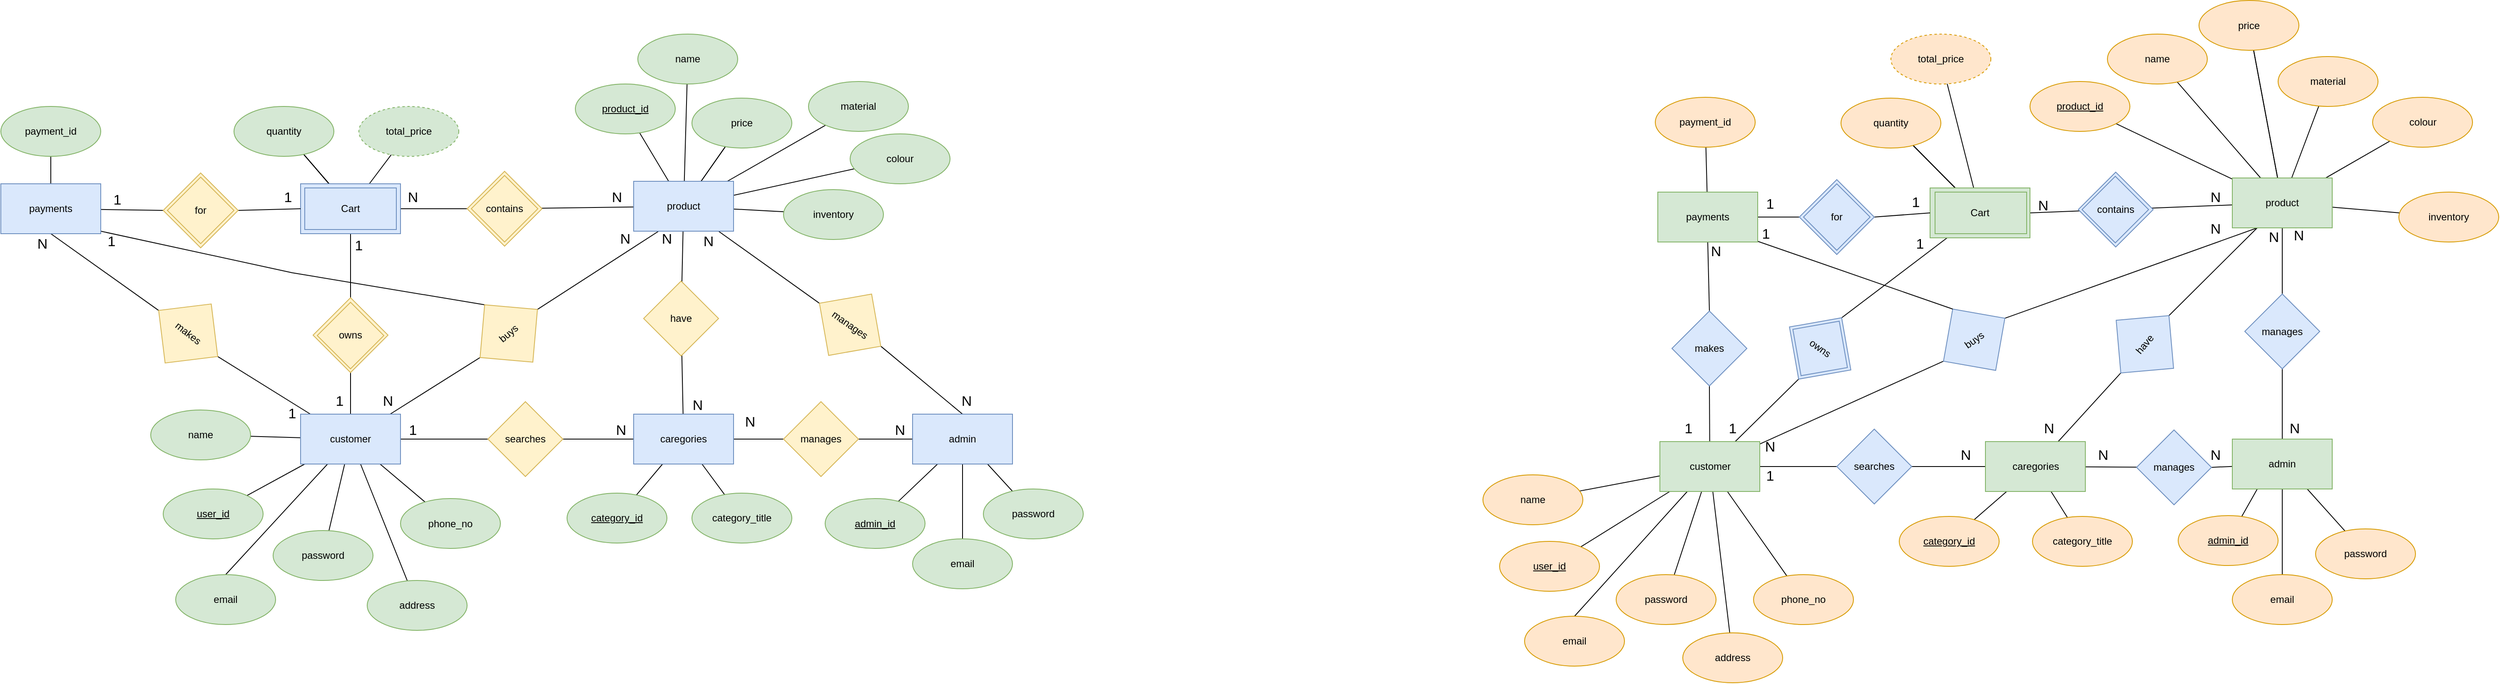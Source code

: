 <mxfile version="12.2.2" type="device" pages="1"><diagram id="SkSIA3Jad2eiDOknY4_T" name="Page-1"><mxGraphModel dx="2533" dy="2080" grid="1" gridSize="10" guides="1" tooltips="1" connect="1" arrows="1" fold="1" page="1" pageScale="1" pageWidth="850" pageHeight="1100" math="0" shadow="0"><root><mxCell id="0"/><mxCell id="1" parent="0"/><mxCell id="WPujVV-7rI7eU8NZrwp7-7" value="" style="rounded=0;orthogonalLoop=1;jettySize=auto;html=1;endArrow=none;endFill=0;" parent="1" source="WPujVV-7rI7eU8NZrwp7-1" target="WPujVV-7rI7eU8NZrwp7-6" edge="1"><mxGeometry relative="1" as="geometry"/></mxCell><mxCell id="WPujVV-7rI7eU8NZrwp7-9" value="" style="edgeStyle=none;rounded=0;orthogonalLoop=1;jettySize=auto;html=1;endArrow=none;endFill=0;" parent="1" source="WPujVV-7rI7eU8NZrwp7-1" target="WPujVV-7rI7eU8NZrwp7-8" edge="1"><mxGeometry relative="1" as="geometry"/></mxCell><mxCell id="WPujVV-7rI7eU8NZrwp7-32" value="" style="edgeStyle=none;rounded=0;orthogonalLoop=1;jettySize=auto;html=1;endArrow=none;endFill=0;" parent="1" source="WPujVV-7rI7eU8NZrwp7-1" target="WPujVV-7rI7eU8NZrwp7-31" edge="1"><mxGeometry relative="1" as="geometry"/></mxCell><mxCell id="VO7s6qAfZJF8v7XRfgfB-27" value="" style="edgeStyle=none;rounded=0;orthogonalLoop=1;jettySize=auto;html=1;endArrow=none;endFill=0;" parent="1" source="WPujVV-7rI7eU8NZrwp7-1" target="WPujVV-7rI7eU8NZrwp7-6" edge="1"><mxGeometry relative="1" as="geometry"/></mxCell><mxCell id="VO7s6qAfZJF8v7XRfgfB-28" value="" style="edgeStyle=none;rounded=0;orthogonalLoop=1;jettySize=auto;html=1;endArrow=none;endFill=0;" parent="1" source="WPujVV-7rI7eU8NZrwp7-1" target="WPujVV-7rI7eU8NZrwp7-6" edge="1"><mxGeometry relative="1" as="geometry"/></mxCell><mxCell id="VO7s6qAfZJF8v7XRfgfB-30" value="" style="edgeStyle=none;rounded=0;orthogonalLoop=1;jettySize=auto;html=1;endArrow=none;endFill=0;" parent="1" source="WPujVV-7rI7eU8NZrwp7-1" target="VO7s6qAfZJF8v7XRfgfB-29" edge="1"><mxGeometry relative="1" as="geometry"/></mxCell><mxCell id="WPujVV-7rI7eU8NZrwp7-1" value="Cart" style="rounded=0;whiteSpace=wrap;html=1;fillColor=#dae8fc;strokeColor=#6c8ebf;" parent="1" vertex="1"><mxGeometry x="-60" y="133" width="120" height="60" as="geometry"/></mxCell><mxCell id="VO7s6qAfZJF8v7XRfgfB-29" value="total_price" style="ellipse;whiteSpace=wrap;html=1;fontFamily=Helvetica;fontSize=12;align=center;strokeColor=#82b366;fillColor=#d5e8d4;dashed=1;" parent="1" vertex="1"><mxGeometry x="10" y="40" width="120" height="60" as="geometry"/></mxCell><mxCell id="WPujVV-7rI7eU8NZrwp7-34" value="" style="edgeStyle=none;rounded=0;orthogonalLoop=1;jettySize=auto;html=1;endArrow=none;endFill=0;" parent="1" source="WPujVV-7rI7eU8NZrwp7-31" target="WPujVV-7rI7eU8NZrwp7-33" edge="1"><mxGeometry relative="1" as="geometry"/></mxCell><mxCell id="WPujVV-7rI7eU8NZrwp7-31" value="owns" style="rhombus;whiteSpace=wrap;html=1;fontFamily=Helvetica;fontSize=12;align=center;strokeColor=#d6b656;fillColor=#fff2cc;" parent="1" vertex="1"><mxGeometry x="-45" y="270" width="90" height="90" as="geometry"/></mxCell><mxCell id="WPujVV-7rI7eU8NZrwp7-36" value="" style="edgeStyle=none;rounded=0;orthogonalLoop=1;jettySize=auto;html=1;endArrow=none;endFill=0;" parent="1" source="WPujVV-7rI7eU8NZrwp7-33" target="WPujVV-7rI7eU8NZrwp7-35" edge="1"><mxGeometry relative="1" as="geometry"/></mxCell><mxCell id="WPujVV-7rI7eU8NZrwp7-38" value="" style="edgeStyle=none;rounded=0;orthogonalLoop=1;jettySize=auto;html=1;endArrow=none;endFill=0;" parent="1" source="WPujVV-7rI7eU8NZrwp7-33" target="WPujVV-7rI7eU8NZrwp7-37" edge="1"><mxGeometry relative="1" as="geometry"/></mxCell><mxCell id="WPujVV-7rI7eU8NZrwp7-40" value="" style="edgeStyle=none;rounded=0;orthogonalLoop=1;jettySize=auto;html=1;endArrow=none;endFill=0;entryX=0.5;entryY=0;entryDx=0;entryDy=0;" parent="1" source="WPujVV-7rI7eU8NZrwp7-33" target="WPujVV-7rI7eU8NZrwp7-39" edge="1"><mxGeometry relative="1" as="geometry"><mxPoint x="-142.955" y="681.236" as="targetPoint"/></mxGeometry></mxCell><mxCell id="WPujVV-7rI7eU8NZrwp7-42" value="" style="edgeStyle=none;rounded=0;orthogonalLoop=1;jettySize=auto;html=1;endArrow=none;endFill=0;" parent="1" source="WPujVV-7rI7eU8NZrwp7-33" target="WPujVV-7rI7eU8NZrwp7-41" edge="1"><mxGeometry relative="1" as="geometry"/></mxCell><mxCell id="WPujVV-7rI7eU8NZrwp7-44" value="" style="edgeStyle=none;rounded=0;orthogonalLoop=1;jettySize=auto;html=1;endArrow=none;endFill=0;" parent="1" source="WPujVV-7rI7eU8NZrwp7-33" target="WPujVV-7rI7eU8NZrwp7-43" edge="1"><mxGeometry relative="1" as="geometry"/></mxCell><mxCell id="WPujVV-7rI7eU8NZrwp7-46" value="" style="edgeStyle=none;rounded=0;orthogonalLoop=1;jettySize=auto;html=1;endArrow=none;endFill=0;entryX=0;entryY=0.5;entryDx=0;entryDy=0;" parent="1" source="WPujVV-7rI7eU8NZrwp7-33" target="WPujVV-7rI7eU8NZrwp7-45" edge="1"><mxGeometry relative="1" as="geometry"/></mxCell><mxCell id="WPujVV-7rI7eU8NZrwp7-55" value="" style="edgeStyle=none;rounded=0;orthogonalLoop=1;jettySize=auto;html=1;endArrow=none;endFill=0;entryX=0;entryY=0.5;entryDx=0;entryDy=0;" parent="1" source="WPujVV-7rI7eU8NZrwp7-33" target="WPujVV-7rI7eU8NZrwp7-54" edge="1"><mxGeometry relative="1" as="geometry"/></mxCell><mxCell id="WPujVV-7rI7eU8NZrwp7-112" value="" style="edgeStyle=none;rounded=0;orthogonalLoop=1;jettySize=auto;html=1;endArrow=none;endFill=0;" parent="1" source="WPujVV-7rI7eU8NZrwp7-33" target="WPujVV-7rI7eU8NZrwp7-111" edge="1"><mxGeometry relative="1" as="geometry"/></mxCell><mxCell id="VO7s6qAfZJF8v7XRfgfB-5" value="" style="rounded=0;orthogonalLoop=1;jettySize=auto;html=1;endArrow=none;endFill=0;entryX=1;entryY=0.5;entryDx=0;entryDy=0;" parent="1" source="WPujVV-7rI7eU8NZrwp7-33" target="VO7s6qAfZJF8v7XRfgfB-4" edge="1"><mxGeometry relative="1" as="geometry"><mxPoint x="-168" y="340" as="targetPoint"/></mxGeometry></mxCell><mxCell id="WPujVV-7rI7eU8NZrwp7-33" value="customer" style="rounded=0;whiteSpace=wrap;html=1;fontFamily=Helvetica;fontSize=12;align=center;strokeColor=#6c8ebf;fillColor=#dae8fc;" parent="1" vertex="1"><mxGeometry x="-60" y="410" width="120" height="60" as="geometry"/></mxCell><mxCell id="VO7s6qAfZJF8v7XRfgfB-6" style="rounded=0;orthogonalLoop=1;jettySize=auto;html=1;entryX=0.5;entryY=1;entryDx=0;entryDy=0;endArrow=none;endFill=0;exitX=0;exitY=0.5;exitDx=0;exitDy=0;" parent="1" source="VO7s6qAfZJF8v7XRfgfB-4" target="VO7s6qAfZJF8v7XRfgfB-1" edge="1"><mxGeometry relative="1" as="geometry"/></mxCell><mxCell id="VO7s6qAfZJF8v7XRfgfB-4" value="makes" style="rhombus;whiteSpace=wrap;html=1;fontFamily=Helvetica;fontSize=12;align=center;strokeColor=#d6b656;fillColor=#fff2cc;rotation=38;" parent="1" vertex="1"><mxGeometry x="-240" y="268" width="90" height="90" as="geometry"/></mxCell><mxCell id="WPujVV-7rI7eU8NZrwp7-111" value="password" style="ellipse;whiteSpace=wrap;html=1;fontFamily=Helvetica;fontSize=12;align=center;strokeColor=#82b366;fillColor=#d5e8d4;" parent="1" vertex="1"><mxGeometry x="-93" y="550" width="120" height="60" as="geometry"/></mxCell><mxCell id="WPujVV-7rI7eU8NZrwp7-56" style="edgeStyle=none;rounded=0;orthogonalLoop=1;jettySize=auto;html=1;entryX=0.25;entryY=1;entryDx=0;entryDy=0;endArrow=none;endFill=0;exitX=1;exitY=0.5;exitDx=0;exitDy=0;" parent="1" source="WPujVV-7rI7eU8NZrwp7-54" target="WPujVV-7rI7eU8NZrwp7-10" edge="1"><mxGeometry relative="1" as="geometry"/></mxCell><mxCell id="fl3W37W6_tOZuY2e2Ogz-8" style="edgeStyle=none;rounded=0;orthogonalLoop=1;jettySize=auto;html=1;endArrow=none;endFill=0;entryX=1;entryY=0.95;entryDx=0;entryDy=0;entryPerimeter=0;exitX=0.5;exitY=0;exitDx=0;exitDy=0;" parent="1" source="WPujVV-7rI7eU8NZrwp7-54" target="VO7s6qAfZJF8v7XRfgfB-1" edge="1"><mxGeometry relative="1" as="geometry"><mxPoint x="-300" y="200" as="targetPoint"/><Array as="points"><mxPoint x="-70" y="240"/></Array></mxGeometry></mxCell><mxCell id="WPujVV-7rI7eU8NZrwp7-54" value="buys" style="rhombus;whiteSpace=wrap;html=1;fontFamily=Helvetica;fontSize=12;align=center;strokeColor=#d6b656;fillColor=#fff2cc;rotation=-40;" parent="1" vertex="1"><mxGeometry x="145" y="268" width="90" height="90" as="geometry"/></mxCell><mxCell id="WPujVV-7rI7eU8NZrwp7-48" value="" style="edgeStyle=none;rounded=0;orthogonalLoop=1;jettySize=auto;html=1;endArrow=none;endFill=0;entryX=0;entryY=0.5;entryDx=0;entryDy=0;exitX=1;exitY=0.5;exitDx=0;exitDy=0;" parent="1" source="WPujVV-7rI7eU8NZrwp7-45" target="WPujVV-7rI7eU8NZrwp7-27" edge="1"><mxGeometry relative="1" as="geometry"><mxPoint x="422.632" y="536.316" as="targetPoint"/></mxGeometry></mxCell><mxCell id="WPujVV-7rI7eU8NZrwp7-45" value="searches" style="rhombus;whiteSpace=wrap;html=1;fontFamily=Helvetica;fontSize=12;align=center;strokeColor=#d6b656;fillColor=#fff2cc;" parent="1" vertex="1"><mxGeometry x="165" y="395" width="90" height="90" as="geometry"/></mxCell><mxCell id="WPujVV-7rI7eU8NZrwp7-43" value="address" style="ellipse;whiteSpace=wrap;html=1;fontFamily=Helvetica;fontSize=12;align=center;strokeColor=#82b366;fillColor=#d5e8d4;" parent="1" vertex="1"><mxGeometry x="20" y="610" width="120" height="60" as="geometry"/></mxCell><mxCell id="WPujVV-7rI7eU8NZrwp7-41" value="phone_no" style="ellipse;whiteSpace=wrap;html=1;fontFamily=Helvetica;fontSize=12;align=center;strokeColor=#82b366;fillColor=#d5e8d4;" parent="1" vertex="1"><mxGeometry x="60" y="511.5" width="120" height="60" as="geometry"/></mxCell><mxCell id="WPujVV-7rI7eU8NZrwp7-39" value="email" style="ellipse;whiteSpace=wrap;html=1;fontFamily=Helvetica;fontSize=12;align=center;strokeColor=#82b366;fillColor=#d5e8d4;" parent="1" vertex="1"><mxGeometry x="-210" y="603" width="120" height="60" as="geometry"/></mxCell><mxCell id="WPujVV-7rI7eU8NZrwp7-37" value="&lt;u&gt;user_id&lt;/u&gt;" style="ellipse;whiteSpace=wrap;html=1;fontFamily=Helvetica;fontSize=12;align=center;strokeColor=#82b366;fillColor=#d5e8d4;" parent="1" vertex="1"><mxGeometry x="-225" y="500" width="120" height="60" as="geometry"/></mxCell><mxCell id="WPujVV-7rI7eU8NZrwp7-35" value="name" style="ellipse;whiteSpace=wrap;html=1;fontFamily=Helvetica;fontSize=12;align=center;strokeColor=#82b366;fillColor=#d5e8d4;" parent="1" vertex="1"><mxGeometry x="-240" y="405" width="120" height="60" as="geometry"/></mxCell><mxCell id="WPujVV-7rI7eU8NZrwp7-11" value="" style="edgeStyle=none;rounded=0;orthogonalLoop=1;jettySize=auto;html=1;endArrow=none;endFill=0;" parent="1" source="WPujVV-7rI7eU8NZrwp7-8" target="WPujVV-7rI7eU8NZrwp7-10" edge="1"><mxGeometry relative="1" as="geometry"/></mxCell><mxCell id="WPujVV-7rI7eU8NZrwp7-8" value="contains" style="rhombus;whiteSpace=wrap;html=1;fontFamily=Helvetica;fontSize=12;align=center;strokeColor=#d6b656;fillColor=#fff2cc;" parent="1" vertex="1"><mxGeometry x="140" y="118" width="90" height="90" as="geometry"/></mxCell><mxCell id="WPujVV-7rI7eU8NZrwp7-13" value="" style="edgeStyle=none;rounded=0;orthogonalLoop=1;jettySize=auto;html=1;endArrow=none;endFill=0;" parent="1" source="WPujVV-7rI7eU8NZrwp7-10" target="WPujVV-7rI7eU8NZrwp7-12" edge="1"><mxGeometry relative="1" as="geometry"/></mxCell><mxCell id="WPujVV-7rI7eU8NZrwp7-15" value="" style="edgeStyle=none;rounded=0;orthogonalLoop=1;jettySize=auto;html=1;endArrow=none;endFill=0;" parent="1" source="WPujVV-7rI7eU8NZrwp7-10" target="WPujVV-7rI7eU8NZrwp7-14" edge="1"><mxGeometry relative="1" as="geometry"/></mxCell><mxCell id="WPujVV-7rI7eU8NZrwp7-16" value="" style="edgeStyle=none;rounded=0;orthogonalLoop=1;jettySize=auto;html=1;endArrow=none;endFill=0;" parent="1" source="WPujVV-7rI7eU8NZrwp7-10" target="WPujVV-7rI7eU8NZrwp7-14" edge="1"><mxGeometry relative="1" as="geometry"/></mxCell><mxCell id="WPujVV-7rI7eU8NZrwp7-18" value="" style="edgeStyle=none;rounded=0;orthogonalLoop=1;jettySize=auto;html=1;endArrow=none;endFill=0;" parent="1" source="WPujVV-7rI7eU8NZrwp7-10" target="WPujVV-7rI7eU8NZrwp7-17" edge="1"><mxGeometry relative="1" as="geometry"/></mxCell><mxCell id="WPujVV-7rI7eU8NZrwp7-20" value="" style="edgeStyle=none;rounded=0;orthogonalLoop=1;jettySize=auto;html=1;endArrow=none;endFill=0;" parent="1" source="WPujVV-7rI7eU8NZrwp7-10" target="WPujVV-7rI7eU8NZrwp7-19" edge="1"><mxGeometry relative="1" as="geometry"/></mxCell><mxCell id="WPujVV-7rI7eU8NZrwp7-22" value="" style="edgeStyle=none;rounded=0;orthogonalLoop=1;jettySize=auto;html=1;endArrow=none;endFill=0;" parent="1" source="WPujVV-7rI7eU8NZrwp7-10" target="WPujVV-7rI7eU8NZrwp7-21" edge="1"><mxGeometry relative="1" as="geometry"/></mxCell><mxCell id="WPujVV-7rI7eU8NZrwp7-25" value="" style="edgeStyle=none;rounded=0;orthogonalLoop=1;jettySize=auto;html=1;endArrow=none;endFill=0;" parent="1" source="WPujVV-7rI7eU8NZrwp7-10" target="WPujVV-7rI7eU8NZrwp7-24" edge="1"><mxGeometry relative="1" as="geometry"/></mxCell><mxCell id="WPujVV-7rI7eU8NZrwp7-78" value="" style="edgeStyle=none;rounded=0;orthogonalLoop=1;jettySize=auto;html=1;endArrow=none;endFill=0;" parent="1" source="WPujVV-7rI7eU8NZrwp7-10" target="WPujVV-7rI7eU8NZrwp7-77" edge="1"><mxGeometry relative="1" as="geometry"/></mxCell><mxCell id="lDv61aCLBw5K2QPYGiCs-4" style="rounded=0;orthogonalLoop=1;jettySize=auto;html=1;entryX=0;entryY=0.5;entryDx=0;entryDy=0;endArrow=none;endFill=0;" parent="1" source="WPujVV-7rI7eU8NZrwp7-10" target="WPujVV-7rI7eU8NZrwp7-69" edge="1"><mxGeometry relative="1" as="geometry"/></mxCell><mxCell id="WPujVV-7rI7eU8NZrwp7-10" value="product" style="rounded=0;whiteSpace=wrap;html=1;fontFamily=Helvetica;fontSize=12;align=center;strokeColor=#6c8ebf;fillColor=#dae8fc;" parent="1" vertex="1"><mxGeometry x="340" y="130" width="120" height="60" as="geometry"/></mxCell><mxCell id="WPujVV-7rI7eU8NZrwp7-77" value="inventory" style="ellipse;whiteSpace=wrap;html=1;fontFamily=Helvetica;fontSize=12;align=center;strokeColor=#82b366;fillColor=#d5e8d4;" parent="1" vertex="1"><mxGeometry x="520" y="140" width="120" height="60" as="geometry"/></mxCell><mxCell id="WPujVV-7rI7eU8NZrwp7-73" style="edgeStyle=none;rounded=0;orthogonalLoop=1;jettySize=auto;html=1;entryX=0.5;entryY=0;entryDx=0;entryDy=0;endArrow=none;endFill=0;exitX=1;exitY=0.5;exitDx=0;exitDy=0;" parent="1" source="WPujVV-7rI7eU8NZrwp7-69" target="WPujVV-7rI7eU8NZrwp7-59" edge="1"><mxGeometry relative="1" as="geometry"/></mxCell><mxCell id="WPujVV-7rI7eU8NZrwp7-69" value="manages" style="rhombus;whiteSpace=wrap;html=1;fontFamily=Helvetica;fontSize=12;align=center;strokeColor=#d6b656;fillColor=#fff2cc;rotation=35;" parent="1" vertex="1"><mxGeometry x="555" y="257.5" width="90" height="90" as="geometry"/></mxCell><mxCell id="WPujVV-7rI7eU8NZrwp7-28" value="" style="edgeStyle=none;rounded=0;orthogonalLoop=1;jettySize=auto;html=1;endArrow=none;endFill=0;" parent="1" source="WPujVV-7rI7eU8NZrwp7-24" target="WPujVV-7rI7eU8NZrwp7-27" edge="1"><mxGeometry relative="1" as="geometry"/></mxCell><mxCell id="WPujVV-7rI7eU8NZrwp7-24" value="have" style="rhombus;whiteSpace=wrap;html=1;fontFamily=Helvetica;fontSize=12;align=center;strokeColor=#d6b656;fillColor=#fff2cc;" parent="1" vertex="1"><mxGeometry x="352" y="250" width="90" height="90" as="geometry"/></mxCell><mxCell id="WPujVV-7rI7eU8NZrwp7-30" value="" style="edgeStyle=none;rounded=0;orthogonalLoop=1;jettySize=auto;html=1;endArrow=none;endFill=0;" parent="1" source="WPujVV-7rI7eU8NZrwp7-27" target="WPujVV-7rI7eU8NZrwp7-29" edge="1"><mxGeometry relative="1" as="geometry"/></mxCell><mxCell id="WPujVV-7rI7eU8NZrwp7-50" value="" style="edgeStyle=none;rounded=0;orthogonalLoop=1;jettySize=auto;html=1;endArrow=none;endFill=0;" parent="1" source="WPujVV-7rI7eU8NZrwp7-27" target="WPujVV-7rI7eU8NZrwp7-49" edge="1"><mxGeometry relative="1" as="geometry"/></mxCell><mxCell id="WPujVV-7rI7eU8NZrwp7-58" value="" style="edgeStyle=none;rounded=0;orthogonalLoop=1;jettySize=auto;html=1;endArrow=none;endFill=0;" parent="1" source="WPujVV-7rI7eU8NZrwp7-27" target="WPujVV-7rI7eU8NZrwp7-57" edge="1"><mxGeometry relative="1" as="geometry"/></mxCell><mxCell id="WPujVV-7rI7eU8NZrwp7-27" value="caregories" style="rounded=0;whiteSpace=wrap;html=1;fontFamily=Helvetica;fontSize=12;align=center;strokeColor=#6c8ebf;fillColor=#dae8fc;" parent="1" vertex="1"><mxGeometry x="340" y="410" width="120" height="60" as="geometry"/></mxCell><mxCell id="WPujVV-7rI7eU8NZrwp7-60" value="" style="edgeStyle=none;rounded=0;orthogonalLoop=1;jettySize=auto;html=1;endArrow=none;endFill=0;exitX=1;exitY=0.5;exitDx=0;exitDy=0;" parent="1" source="WPujVV-7rI7eU8NZrwp7-57" target="WPujVV-7rI7eU8NZrwp7-59" edge="1"><mxGeometry relative="1" as="geometry"/></mxCell><mxCell id="WPujVV-7rI7eU8NZrwp7-57" value="manages" style="rhombus;whiteSpace=wrap;html=1;fontFamily=Helvetica;fontSize=12;align=center;strokeColor=#d6b656;fillColor=#fff2cc;" parent="1" vertex="1"><mxGeometry x="520" y="395" width="90" height="90" as="geometry"/></mxCell><mxCell id="WPujVV-7rI7eU8NZrwp7-62" value="" style="edgeStyle=none;rounded=0;orthogonalLoop=1;jettySize=auto;html=1;endArrow=none;endFill=0;exitX=0.25;exitY=1;exitDx=0;exitDy=0;" parent="1" source="WPujVV-7rI7eU8NZrwp7-59" target="WPujVV-7rI7eU8NZrwp7-61" edge="1"><mxGeometry relative="1" as="geometry"><mxPoint x="815" y="415" as="sourcePoint"/></mxGeometry></mxCell><mxCell id="WPujVV-7rI7eU8NZrwp7-64" value="" style="edgeStyle=none;rounded=0;orthogonalLoop=1;jettySize=auto;html=1;endArrow=none;endFill=0;exitX=0.5;exitY=1;exitDx=0;exitDy=0;" parent="1" source="WPujVV-7rI7eU8NZrwp7-59" target="WPujVV-7rI7eU8NZrwp7-63" edge="1"><mxGeometry relative="1" as="geometry"><mxPoint x="845.357" y="415" as="sourcePoint"/></mxGeometry></mxCell><mxCell id="WPujVV-7rI7eU8NZrwp7-66" value="" style="edgeStyle=none;rounded=0;orthogonalLoop=1;jettySize=auto;html=1;endArrow=none;endFill=0;exitX=0.75;exitY=1;exitDx=0;exitDy=0;" parent="1" source="WPujVV-7rI7eU8NZrwp7-59" target="WPujVV-7rI7eU8NZrwp7-65" edge="1"><mxGeometry relative="1" as="geometry"><mxPoint x="855" y="387" as="sourcePoint"/></mxGeometry></mxCell><mxCell id="WPujVV-7rI7eU8NZrwp7-59" value="admin" style="rounded=0;whiteSpace=wrap;html=1;fontFamily=Helvetica;fontSize=12;align=center;strokeColor=#6c8ebf;fillColor=#dae8fc;" parent="1" vertex="1"><mxGeometry x="675" y="410" width="120" height="60" as="geometry"/></mxCell><mxCell id="WPujVV-7rI7eU8NZrwp7-65" value="password" style="ellipse;whiteSpace=wrap;html=1;fontFamily=Helvetica;fontSize=12;align=center;strokeColor=#82b366;fillColor=#d5e8d4;" parent="1" vertex="1"><mxGeometry x="760" y="500" width="120" height="60" as="geometry"/></mxCell><mxCell id="WPujVV-7rI7eU8NZrwp7-63" value="email" style="ellipse;whiteSpace=wrap;html=1;fontFamily=Helvetica;fontSize=12;align=center;strokeColor=#82b366;fillColor=#d5e8d4;" parent="1" vertex="1"><mxGeometry x="675" y="560" width="120" height="60" as="geometry"/></mxCell><mxCell id="WPujVV-7rI7eU8NZrwp7-61" value="&lt;u&gt;admin_id&lt;/u&gt;" style="ellipse;whiteSpace=wrap;html=1;fontFamily=Helvetica;fontSize=12;align=center;strokeColor=#82b366;fillColor=#d5e8d4;" parent="1" vertex="1"><mxGeometry x="570" y="511.5" width="120" height="60" as="geometry"/></mxCell><mxCell id="WPujVV-7rI7eU8NZrwp7-49" value="category_title" style="ellipse;whiteSpace=wrap;html=1;fontFamily=Helvetica;fontSize=12;align=center;strokeColor=#82b366;fillColor=#d5e8d4;" parent="1" vertex="1"><mxGeometry x="410" y="505" width="120" height="60" as="geometry"/></mxCell><mxCell id="WPujVV-7rI7eU8NZrwp7-29" value="&lt;u&gt;category_id&lt;/u&gt;" style="ellipse;whiteSpace=wrap;html=1;fontFamily=Helvetica;fontSize=12;align=center;strokeColor=#82b366;fillColor=#d5e8d4;" parent="1" vertex="1"><mxGeometry x="260" y="505" width="120" height="60" as="geometry"/></mxCell><mxCell id="WPujVV-7rI7eU8NZrwp7-21" value="material" style="ellipse;whiteSpace=wrap;html=1;fontFamily=Helvetica;fontSize=12;align=center;strokeColor=#82b366;fillColor=#d5e8d4;" parent="1" vertex="1"><mxGeometry x="550" y="10" width="120" height="60" as="geometry"/></mxCell><mxCell id="WPujVV-7rI7eU8NZrwp7-19" value="colour" style="ellipse;whiteSpace=wrap;html=1;fontFamily=Helvetica;fontSize=12;align=center;strokeColor=#82b366;fillColor=#d5e8d4;" parent="1" vertex="1"><mxGeometry x="600" y="73" width="120" height="60" as="geometry"/></mxCell><mxCell id="WPujVV-7rI7eU8NZrwp7-17" value="name" style="ellipse;whiteSpace=wrap;html=1;fontFamily=Helvetica;fontSize=12;align=center;strokeColor=#82b366;fillColor=#d5e8d4;" parent="1" vertex="1"><mxGeometry x="345" y="-47" width="120" height="60" as="geometry"/></mxCell><mxCell id="WPujVV-7rI7eU8NZrwp7-14" value="price" style="ellipse;whiteSpace=wrap;html=1;fontFamily=Helvetica;fontSize=12;align=center;strokeColor=#82b366;fillColor=#d5e8d4;" parent="1" vertex="1"><mxGeometry x="410" y="30" width="120" height="60" as="geometry"/></mxCell><mxCell id="WPujVV-7rI7eU8NZrwp7-12" value="&lt;u&gt;product_id&lt;/u&gt;" style="ellipse;whiteSpace=wrap;html=1;fontFamily=Helvetica;fontSize=12;align=center;strokeColor=#82b366;fillColor=#d5e8d4;" parent="1" vertex="1"><mxGeometry x="270" y="13" width="120" height="60" as="geometry"/></mxCell><mxCell id="WPujVV-7rI7eU8NZrwp7-6" value="quantity" style="ellipse;whiteSpace=wrap;html=1;fontFamily=Helvetica;fontSize=12;align=center;strokeColor=#82b366;fillColor=#d5e8d4;" parent="1" vertex="1"><mxGeometry x="-140" y="40" width="120" height="60" as="geometry"/></mxCell><mxCell id="WPujVV-7rI7eU8NZrwp7-82" value="&lt;span style=&quot;font-size: 17px&quot;&gt;N&lt;/span&gt;" style="text;html=1;strokeColor=none;fillColor=none;align=center;verticalAlign=middle;whiteSpace=wrap;rounded=0;" parent="1" vertex="1"><mxGeometry x="25" y="385" width="40" height="20" as="geometry"/></mxCell><mxCell id="WPujVV-7rI7eU8NZrwp7-90" value="&lt;span style=&quot;font-size: 17px&quot;&gt;1&lt;/span&gt;" style="text;html=1;strokeColor=none;fillColor=none;align=center;verticalAlign=middle;whiteSpace=wrap;rounded=0;" parent="1" vertex="1"><mxGeometry x="55" y="420" width="40" height="20" as="geometry"/></mxCell><mxCell id="WPujVV-7rI7eU8NZrwp7-91" value="&lt;font style=&quot;font-size: 17px&quot;&gt;N&lt;/font&gt;" style="text;html=1;strokeColor=none;fillColor=none;align=center;verticalAlign=middle;whiteSpace=wrap;rounded=0;" parent="1" vertex="1"><mxGeometry x="305" y="420" width="40" height="20" as="geometry"/></mxCell><mxCell id="WPujVV-7rI7eU8NZrwp7-94" value="&lt;font style=&quot;font-size: 17px&quot;&gt;N&lt;/font&gt;" style="text;html=1;strokeColor=none;fillColor=none;align=center;verticalAlign=middle;whiteSpace=wrap;rounded=0;" parent="1" vertex="1"><mxGeometry x="397" y="390" width="40" height="20" as="geometry"/></mxCell><mxCell id="WPujVV-7rI7eU8NZrwp7-95" value="&lt;font style=&quot;font-size: 17px&quot;&gt;N&lt;/font&gt;" style="text;html=1;strokeColor=none;fillColor=none;align=center;verticalAlign=middle;whiteSpace=wrap;rounded=0;" parent="1" vertex="1"><mxGeometry x="460" y="410" width="40" height="20" as="geometry"/></mxCell><mxCell id="WPujVV-7rI7eU8NZrwp7-96" value="&lt;font style=&quot;font-size: 17px&quot;&gt;N&lt;/font&gt;" style="text;html=1;strokeColor=none;fillColor=none;align=center;verticalAlign=middle;whiteSpace=wrap;rounded=0;" parent="1" vertex="1"><mxGeometry x="640" y="420" width="40" height="20" as="geometry"/></mxCell><mxCell id="WPujVV-7rI7eU8NZrwp7-97" value="&lt;font style=&quot;font-size: 17px&quot;&gt;N&lt;/font&gt;" style="text;html=1;strokeColor=none;fillColor=none;align=center;verticalAlign=middle;whiteSpace=wrap;rounded=0;" parent="1" vertex="1"><mxGeometry x="410" y="193" width="40" height="20" as="geometry"/></mxCell><mxCell id="WPujVV-7rI7eU8NZrwp7-98" value="&lt;font style=&quot;font-size: 17px&quot;&gt;N&lt;/font&gt;" style="text;html=1;strokeColor=none;fillColor=none;align=center;verticalAlign=middle;whiteSpace=wrap;rounded=0;" parent="1" vertex="1"><mxGeometry x="720" y="385" width="40" height="20" as="geometry"/></mxCell><mxCell id="WPujVV-7rI7eU8NZrwp7-99" value="&lt;font style=&quot;font-size: 17px&quot;&gt;N&lt;/font&gt;" style="text;html=1;strokeColor=none;fillColor=none;align=center;verticalAlign=middle;whiteSpace=wrap;rounded=0;" parent="1" vertex="1"><mxGeometry x="310" y="190" width="40" height="20" as="geometry"/></mxCell><mxCell id="WPujVV-7rI7eU8NZrwp7-102" value="&lt;font style=&quot;font-size: 17px&quot;&gt;N&lt;/font&gt;" style="text;html=1;strokeColor=none;fillColor=none;align=center;verticalAlign=middle;whiteSpace=wrap;rounded=0;" parent="1" vertex="1"><mxGeometry x="300" y="140" width="40" height="20" as="geometry"/></mxCell><mxCell id="WPujVV-7rI7eU8NZrwp7-105" value="&lt;font style=&quot;font-size: 17px&quot;&gt;N&lt;/font&gt;" style="text;html=1;strokeColor=none;fillColor=none;align=center;verticalAlign=middle;whiteSpace=wrap;rounded=0;" parent="1" vertex="1"><mxGeometry x="55" y="140" width="40" height="20" as="geometry"/></mxCell><mxCell id="WPujVV-7rI7eU8NZrwp7-106" value="&lt;font style=&quot;font-size: 17px&quot;&gt;1&lt;/font&gt;" style="text;html=1;strokeColor=none;fillColor=none;align=center;verticalAlign=middle;whiteSpace=wrap;rounded=0;" parent="1" vertex="1"><mxGeometry x="-10" y="198" width="40" height="20" as="geometry"/></mxCell><mxCell id="lDv61aCLBw5K2QPYGiCs-11" value="&lt;span style=&quot;font-size: 17px&quot;&gt;1&lt;/span&gt;" style="text;html=1;strokeColor=none;fillColor=none;align=center;verticalAlign=middle;whiteSpace=wrap;rounded=0;" parent="1" vertex="1"><mxGeometry x="-33" y="385" width="40" height="20" as="geometry"/></mxCell><mxCell id="VO7s6qAfZJF8v7XRfgfB-25" value="" style="edgeStyle=none;rounded=0;orthogonalLoop=1;jettySize=auto;html=1;endArrow=none;endFill=0;entryX=0;entryY=0.5;entryDx=0;entryDy=0;" parent="1" source="VO7s6qAfZJF8v7XRfgfB-1" target="VO7s6qAfZJF8v7XRfgfB-24" edge="1"><mxGeometry relative="1" as="geometry"/></mxCell><mxCell id="VO7s6qAfZJF8v7XRfgfB-34" value="" style="edgeStyle=none;rounded=0;orthogonalLoop=1;jettySize=auto;html=1;endArrow=none;endFill=0;" parent="1" source="VO7s6qAfZJF8v7XRfgfB-1" target="VO7s6qAfZJF8v7XRfgfB-33" edge="1"><mxGeometry relative="1" as="geometry"/></mxCell><mxCell id="VO7s6qAfZJF8v7XRfgfB-1" value="payments" style="rounded=0;whiteSpace=wrap;html=1;fontFamily=Helvetica;fontSize=12;align=center;strokeColor=#6c8ebf;fillColor=#dae8fc;" parent="1" vertex="1"><mxGeometry x="-420" y="133" width="120" height="60" as="geometry"/></mxCell><mxCell id="VO7s6qAfZJF8v7XRfgfB-33" value="payment_id" style="ellipse;whiteSpace=wrap;html=1;fontFamily=Helvetica;fontSize=12;align=center;strokeColor=#82b366;fillColor=#d5e8d4;" parent="1" vertex="1"><mxGeometry x="-420" y="40" width="120" height="60" as="geometry"/></mxCell><mxCell id="VO7s6qAfZJF8v7XRfgfB-26" style="edgeStyle=none;rounded=0;orthogonalLoop=1;jettySize=auto;html=1;entryX=0;entryY=0.5;entryDx=0;entryDy=0;endArrow=none;endFill=0;exitX=1;exitY=0.5;exitDx=0;exitDy=0;" parent="1" source="VO7s6qAfZJF8v7XRfgfB-24" target="WPujVV-7rI7eU8NZrwp7-1" edge="1"><mxGeometry relative="1" as="geometry"/></mxCell><mxCell id="VO7s6qAfZJF8v7XRfgfB-24" value="for" style="rhombus;whiteSpace=wrap;html=1;fontFamily=Helvetica;fontSize=12;align=center;strokeColor=#d6b656;fillColor=#fff2cc;" parent="1" vertex="1"><mxGeometry x="-225" y="120" width="90" height="90" as="geometry"/></mxCell><mxCell id="VO7s6qAfZJF8v7XRfgfB-32" value="&lt;font style=&quot;font-size: 17px&quot;&gt;N&lt;/font&gt;" style="text;html=1;strokeColor=none;fillColor=none;align=center;verticalAlign=middle;whiteSpace=wrap;rounded=0;" parent="1" vertex="1"><mxGeometry x="-390" y="196" width="40" height="20" as="geometry"/></mxCell><mxCell id="VO7s6qAfZJF8v7XRfgfB-35" value="&lt;span style=&quot;font-size: 17px&quot;&gt;1&lt;/span&gt;" style="text;html=1;strokeColor=none;fillColor=none;align=center;verticalAlign=middle;whiteSpace=wrap;rounded=0;" parent="1" vertex="1"><mxGeometry x="-300" y="143" width="40" height="20" as="geometry"/></mxCell><mxCell id="VO7s6qAfZJF8v7XRfgfB-36" value="&lt;span style=&quot;font-size: 17px&quot;&gt;1&lt;/span&gt;" style="text;html=1;strokeColor=none;fillColor=none;align=center;verticalAlign=middle;whiteSpace=wrap;rounded=0;" parent="1" vertex="1"><mxGeometry x="-95" y="140" width="40" height="20" as="geometry"/></mxCell><mxCell id="fl3W37W6_tOZuY2e2Ogz-2" value="&lt;span style=&quot;font-size: 17px&quot;&gt;1&lt;/span&gt;" style="text;html=1;strokeColor=none;fillColor=none;align=center;verticalAlign=middle;whiteSpace=wrap;rounded=0;" parent="1" vertex="1"><mxGeometry x="-90" y="400" width="40" height="20" as="geometry"/></mxCell><mxCell id="fl3W37W6_tOZuY2e2Ogz-3" value="" style="rounded=0;whiteSpace=wrap;html=1;fillColor=none;strokeColor=#6c8ebf;" parent="1" vertex="1"><mxGeometry x="-55" y="138" width="110" height="50" as="geometry"/></mxCell><mxCell id="fl3W37W6_tOZuY2e2Ogz-4" value="" style="rhombus;whiteSpace=wrap;html=1;fontFamily=Helvetica;fontSize=12;align=center;strokeColor=#d6b656;fillColor=none;" parent="1" vertex="1"><mxGeometry x="145" y="123" width="80" height="80" as="geometry"/></mxCell><mxCell id="fl3W37W6_tOZuY2e2Ogz-5" value="" style="rhombus;whiteSpace=wrap;html=1;fontFamily=Helvetica;fontSize=12;align=center;strokeColor=#d6b656;fillColor=none;" parent="1" vertex="1"><mxGeometry x="-40" y="275.5" width="80" height="80" as="geometry"/></mxCell><mxCell id="fl3W37W6_tOZuY2e2Ogz-6" value="" style="rhombus;whiteSpace=wrap;html=1;fontFamily=Helvetica;fontSize=12;align=center;strokeColor=#d6b656;fillColor=none;" parent="1" vertex="1"><mxGeometry x="-220" y="125" width="80" height="80" as="geometry"/></mxCell><mxCell id="fl3W37W6_tOZuY2e2Ogz-11" value="&lt;span style=&quot;font-size: 17px&quot;&gt;1&lt;/span&gt;" style="text;html=1;strokeColor=none;fillColor=none;align=center;verticalAlign=middle;whiteSpace=wrap;rounded=0;" parent="1" vertex="1"><mxGeometry x="-307.5" y="193" width="40" height="20" as="geometry"/></mxCell><mxCell id="7hXkQWxT2InxMkFxZFDP-102" value="" style="rounded=0;orthogonalLoop=1;jettySize=auto;html=1;endArrow=none;endFill=0;" parent="1" source="7hXkQWxT2InxMkFxZFDP-108" target="7hXkQWxT2InxMkFxZFDP-172" edge="1"><mxGeometry relative="1" as="geometry"/></mxCell><mxCell id="7hXkQWxT2InxMkFxZFDP-103" value="" style="edgeStyle=none;rounded=0;orthogonalLoop=1;jettySize=auto;html=1;endArrow=none;endFill=0;exitX=1;exitY=0.5;exitDx=0;exitDy=0;" parent="1" source="7hXkQWxT2InxMkFxZFDP-108" target="7hXkQWxT2InxMkFxZFDP-136" edge="1"><mxGeometry relative="1" as="geometry"/></mxCell><mxCell id="7hXkQWxT2InxMkFxZFDP-104" value="" style="edgeStyle=none;rounded=0;orthogonalLoop=1;jettySize=auto;html=1;endArrow=none;endFill=0;entryX=0.5;entryY=0;entryDx=0;entryDy=0;" parent="1" source="7hXkQWxT2InxMkFxZFDP-108" target="7hXkQWxT2InxMkFxZFDP-111" edge="1"><mxGeometry relative="1" as="geometry"/></mxCell><mxCell id="7hXkQWxT2InxMkFxZFDP-105" value="" style="edgeStyle=none;rounded=0;orthogonalLoop=1;jettySize=auto;html=1;endArrow=none;endFill=0;" parent="1" source="7hXkQWxT2InxMkFxZFDP-108" target="7hXkQWxT2InxMkFxZFDP-172" edge="1"><mxGeometry relative="1" as="geometry"/></mxCell><mxCell id="7hXkQWxT2InxMkFxZFDP-106" value="" style="edgeStyle=none;rounded=0;orthogonalLoop=1;jettySize=auto;html=1;endArrow=none;endFill=0;" parent="1" source="7hXkQWxT2InxMkFxZFDP-108" target="7hXkQWxT2InxMkFxZFDP-172" edge="1"><mxGeometry relative="1" as="geometry"/></mxCell><mxCell id="7hXkQWxT2InxMkFxZFDP-107" value="" style="edgeStyle=none;rounded=0;orthogonalLoop=1;jettySize=auto;html=1;endArrow=none;endFill=0;" parent="1" source="7hXkQWxT2InxMkFxZFDP-108" target="7hXkQWxT2InxMkFxZFDP-109" edge="1"><mxGeometry relative="1" as="geometry"/></mxCell><mxCell id="7hXkQWxT2InxMkFxZFDP-108" value="Cart" style="rounded=0;whiteSpace=wrap;html=1;fillColor=#d5e8d4;strokeColor=#82b366;" parent="1" vertex="1"><mxGeometry x="1897" y="138" width="120" height="60" as="geometry"/></mxCell><mxCell id="7hXkQWxT2InxMkFxZFDP-109" value="total_price" style="ellipse;whiteSpace=wrap;html=1;fontFamily=Helvetica;fontSize=12;align=center;strokeColor=#d79b00;fillColor=#ffe6cc;dashed=1;" parent="1" vertex="1"><mxGeometry x="1850" y="-47" width="120" height="60" as="geometry"/></mxCell><mxCell id="7hXkQWxT2InxMkFxZFDP-110" value="" style="edgeStyle=none;rounded=0;orthogonalLoop=1;jettySize=auto;html=1;endArrow=none;endFill=0;exitX=0.5;exitY=1;exitDx=0;exitDy=0;" parent="1" source="7hXkQWxT2InxMkFxZFDP-111" target="7hXkQWxT2InxMkFxZFDP-121" edge="1"><mxGeometry relative="1" as="geometry"/></mxCell><mxCell id="7hXkQWxT2InxMkFxZFDP-111" value="owns" style="rhombus;whiteSpace=wrap;html=1;fontFamily=Helvetica;fontSize=12;align=center;strokeColor=#6c8ebf;fillColor=#dae8fc;rotation=35;" parent="1" vertex="1"><mxGeometry x="1720" y="286" width="90" height="90" as="geometry"/></mxCell><mxCell id="7hXkQWxT2InxMkFxZFDP-112" value="" style="edgeStyle=none;rounded=0;orthogonalLoop=1;jettySize=auto;html=1;endArrow=none;endFill=0;" parent="1" source="7hXkQWxT2InxMkFxZFDP-121" target="7hXkQWxT2InxMkFxZFDP-134" edge="1"><mxGeometry relative="1" as="geometry"/></mxCell><mxCell id="7hXkQWxT2InxMkFxZFDP-113" value="" style="edgeStyle=none;rounded=0;orthogonalLoop=1;jettySize=auto;html=1;endArrow=none;endFill=0;" parent="1" source="7hXkQWxT2InxMkFxZFDP-121" target="7hXkQWxT2InxMkFxZFDP-133" edge="1"><mxGeometry relative="1" as="geometry"/></mxCell><mxCell id="7hXkQWxT2InxMkFxZFDP-114" value="" style="edgeStyle=none;rounded=0;orthogonalLoop=1;jettySize=auto;html=1;endArrow=none;endFill=0;entryX=0.5;entryY=0;entryDx=0;entryDy=0;" parent="1" source="7hXkQWxT2InxMkFxZFDP-121" target="7hXkQWxT2InxMkFxZFDP-132" edge="1"><mxGeometry relative="1" as="geometry"><mxPoint x="1477.045" y="694.236" as="targetPoint"/></mxGeometry></mxCell><mxCell id="7hXkQWxT2InxMkFxZFDP-115" value="" style="edgeStyle=none;rounded=0;orthogonalLoop=1;jettySize=auto;html=1;endArrow=none;endFill=0;" parent="1" source="7hXkQWxT2InxMkFxZFDP-121" target="7hXkQWxT2InxMkFxZFDP-131" edge="1"><mxGeometry relative="1" as="geometry"/></mxCell><mxCell id="7hXkQWxT2InxMkFxZFDP-116" value="" style="edgeStyle=none;rounded=0;orthogonalLoop=1;jettySize=auto;html=1;endArrow=none;endFill=0;" parent="1" source="7hXkQWxT2InxMkFxZFDP-121" target="7hXkQWxT2InxMkFxZFDP-130" edge="1"><mxGeometry relative="1" as="geometry"/></mxCell><mxCell id="7hXkQWxT2InxMkFxZFDP-117" value="" style="edgeStyle=none;rounded=0;orthogonalLoop=1;jettySize=auto;html=1;endArrow=none;endFill=0;entryX=0;entryY=0.5;entryDx=0;entryDy=0;" parent="1" source="7hXkQWxT2InxMkFxZFDP-121" target="7hXkQWxT2InxMkFxZFDP-129" edge="1"><mxGeometry relative="1" as="geometry"/></mxCell><mxCell id="7hXkQWxT2InxMkFxZFDP-118" value="" style="edgeStyle=none;rounded=0;orthogonalLoop=1;jettySize=auto;html=1;endArrow=none;endFill=0;entryX=0;entryY=0.5;entryDx=0;entryDy=0;" parent="1" source="7hXkQWxT2InxMkFxZFDP-121" target="7hXkQWxT2InxMkFxZFDP-127" edge="1"><mxGeometry relative="1" as="geometry"/></mxCell><mxCell id="7hXkQWxT2InxMkFxZFDP-119" value="" style="edgeStyle=none;rounded=0;orthogonalLoop=1;jettySize=auto;html=1;endArrow=none;endFill=0;" parent="1" source="7hXkQWxT2InxMkFxZFDP-121" target="7hXkQWxT2InxMkFxZFDP-124" edge="1"><mxGeometry relative="1" as="geometry"/></mxCell><mxCell id="7hXkQWxT2InxMkFxZFDP-120" value="" style="rounded=0;orthogonalLoop=1;jettySize=auto;html=1;endArrow=none;endFill=0;entryX=0.5;entryY=1;entryDx=0;entryDy=0;" parent="1" source="7hXkQWxT2InxMkFxZFDP-121" target="7hXkQWxT2InxMkFxZFDP-123" edge="1"><mxGeometry relative="1" as="geometry"><mxPoint x="1632" y="380" as="targetPoint"/></mxGeometry></mxCell><mxCell id="7hXkQWxT2InxMkFxZFDP-121" value="customer" style="rounded=0;whiteSpace=wrap;html=1;fontFamily=Helvetica;fontSize=12;align=center;strokeColor=#82b366;fillColor=#d5e8d4;" parent="1" vertex="1"><mxGeometry x="1572.5" y="443" width="120" height="60" as="geometry"/></mxCell><mxCell id="7hXkQWxT2InxMkFxZFDP-122" style="rounded=0;orthogonalLoop=1;jettySize=auto;html=1;entryX=0.5;entryY=1;entryDx=0;entryDy=0;endArrow=none;endFill=0;exitX=0.5;exitY=0;exitDx=0;exitDy=0;" parent="1" source="7hXkQWxT2InxMkFxZFDP-123" target="7hXkQWxT2InxMkFxZFDP-188" edge="1"><mxGeometry relative="1" as="geometry"><mxPoint x="1580" y="280" as="sourcePoint"/></mxGeometry></mxCell><mxCell id="7hXkQWxT2InxMkFxZFDP-123" value="makes" style="rhombus;whiteSpace=wrap;html=1;fontFamily=Helvetica;fontSize=12;align=center;strokeColor=#6c8ebf;fillColor=#dae8fc;rotation=0;" parent="1" vertex="1"><mxGeometry x="1587" y="286" width="90" height="90" as="geometry"/></mxCell><mxCell id="7hXkQWxT2InxMkFxZFDP-124" value="password" style="ellipse;whiteSpace=wrap;html=1;fontFamily=Helvetica;fontSize=12;align=center;strokeColor=#d79b00;fillColor=#ffe6cc;" parent="1" vertex="1"><mxGeometry x="1520" y="603" width="120" height="60" as="geometry"/></mxCell><mxCell id="7hXkQWxT2InxMkFxZFDP-125" style="edgeStyle=none;rounded=0;orthogonalLoop=1;jettySize=auto;html=1;entryX=0.25;entryY=1;entryDx=0;entryDy=0;endArrow=none;endFill=0;exitX=1;exitY=0.5;exitDx=0;exitDy=0;" parent="1" source="7hXkQWxT2InxMkFxZFDP-127" target="7hXkQWxT2InxMkFxZFDP-146" edge="1"><mxGeometry relative="1" as="geometry"/></mxCell><mxCell id="7hXkQWxT2InxMkFxZFDP-127" value="buys" style="rhombus;whiteSpace=wrap;html=1;fontFamily=Helvetica;fontSize=12;align=center;strokeColor=#6c8ebf;fillColor=#dae8fc;rotation=-35;" parent="1" vertex="1"><mxGeometry x="1905" y="275.5" width="90" height="90" as="geometry"/></mxCell><mxCell id="7hXkQWxT2InxMkFxZFDP-128" value="" style="edgeStyle=none;rounded=0;orthogonalLoop=1;jettySize=auto;html=1;endArrow=none;endFill=0;entryX=0;entryY=0.5;entryDx=0;entryDy=0;exitX=1;exitY=0.5;exitDx=0;exitDy=0;" parent="1" source="7hXkQWxT2InxMkFxZFDP-129" target="7hXkQWxT2InxMkFxZFDP-155" edge="1"><mxGeometry relative="1" as="geometry"><mxPoint x="2042.632" y="549.316" as="targetPoint"/></mxGeometry></mxCell><mxCell id="7hXkQWxT2InxMkFxZFDP-129" value="searches" style="rhombus;whiteSpace=wrap;html=1;fontFamily=Helvetica;fontSize=12;align=center;strokeColor=#6c8ebf;fillColor=#dae8fc;" parent="1" vertex="1"><mxGeometry x="1785" y="428" width="90" height="90" as="geometry"/></mxCell><mxCell id="7hXkQWxT2InxMkFxZFDP-130" value="address" style="ellipse;whiteSpace=wrap;html=1;fontFamily=Helvetica;fontSize=12;align=center;strokeColor=#d79b00;fillColor=#ffe6cc;" parent="1" vertex="1"><mxGeometry x="1600" y="673" width="120" height="60" as="geometry"/></mxCell><mxCell id="7hXkQWxT2InxMkFxZFDP-131" value="phone_no" style="ellipse;whiteSpace=wrap;html=1;fontFamily=Helvetica;fontSize=12;align=center;strokeColor=#d79b00;fillColor=#ffe6cc;" parent="1" vertex="1"><mxGeometry x="1685" y="603" width="120" height="60" as="geometry"/></mxCell><mxCell id="7hXkQWxT2InxMkFxZFDP-132" value="email" style="ellipse;whiteSpace=wrap;html=1;fontFamily=Helvetica;fontSize=12;align=center;strokeColor=#d79b00;fillColor=#ffe6cc;" parent="1" vertex="1"><mxGeometry x="1410" y="653" width="120" height="60" as="geometry"/></mxCell><mxCell id="7hXkQWxT2InxMkFxZFDP-133" value="&lt;u&gt;user_id&lt;/u&gt;" style="ellipse;whiteSpace=wrap;html=1;fontFamily=Helvetica;fontSize=12;align=center;strokeColor=#d79b00;fillColor=#ffe6cc;" parent="1" vertex="1"><mxGeometry x="1380" y="563" width="120" height="60" as="geometry"/></mxCell><mxCell id="7hXkQWxT2InxMkFxZFDP-134" value="name" style="ellipse;whiteSpace=wrap;html=1;fontFamily=Helvetica;fontSize=12;align=center;strokeColor=#d79b00;fillColor=#ffe6cc;" parent="1" vertex="1"><mxGeometry x="1360" y="483" width="120" height="60" as="geometry"/></mxCell><mxCell id="7hXkQWxT2InxMkFxZFDP-135" value="" style="edgeStyle=none;rounded=0;orthogonalLoop=1;jettySize=auto;html=1;endArrow=none;endFill=0;" parent="1" source="7hXkQWxT2InxMkFxZFDP-136" target="7hXkQWxT2InxMkFxZFDP-146" edge="1"><mxGeometry relative="1" as="geometry"/></mxCell><mxCell id="7hXkQWxT2InxMkFxZFDP-136" value="contains" style="rhombus;whiteSpace=wrap;html=1;fontFamily=Helvetica;fontSize=12;align=center;strokeColor=#6c8ebf;fillColor=#dae8fc;" parent="1" vertex="1"><mxGeometry x="2075" y="119" width="90" height="90" as="geometry"/></mxCell><mxCell id="7hXkQWxT2InxMkFxZFDP-137" value="" style="edgeStyle=none;rounded=0;orthogonalLoop=1;jettySize=auto;html=1;endArrow=none;endFill=0;" parent="1" source="7hXkQWxT2InxMkFxZFDP-146" target="7hXkQWxT2InxMkFxZFDP-171" edge="1"><mxGeometry relative="1" as="geometry"/></mxCell><mxCell id="7hXkQWxT2InxMkFxZFDP-138" value="" style="edgeStyle=none;rounded=0;orthogonalLoop=1;jettySize=auto;html=1;endArrow=none;endFill=0;" parent="1" source="7hXkQWxT2InxMkFxZFDP-146" target="7hXkQWxT2InxMkFxZFDP-170" edge="1"><mxGeometry relative="1" as="geometry"/></mxCell><mxCell id="7hXkQWxT2InxMkFxZFDP-139" value="" style="edgeStyle=none;rounded=0;orthogonalLoop=1;jettySize=auto;html=1;endArrow=none;endFill=0;" parent="1" source="7hXkQWxT2InxMkFxZFDP-146" target="7hXkQWxT2InxMkFxZFDP-170" edge="1"><mxGeometry relative="1" as="geometry"/></mxCell><mxCell id="7hXkQWxT2InxMkFxZFDP-140" value="" style="edgeStyle=none;rounded=0;orthogonalLoop=1;jettySize=auto;html=1;endArrow=none;endFill=0;" parent="1" source="7hXkQWxT2InxMkFxZFDP-146" target="7hXkQWxT2InxMkFxZFDP-169" edge="1"><mxGeometry relative="1" as="geometry"/></mxCell><mxCell id="7hXkQWxT2InxMkFxZFDP-141" value="" style="edgeStyle=none;rounded=0;orthogonalLoop=1;jettySize=auto;html=1;endArrow=none;endFill=0;" parent="1" source="7hXkQWxT2InxMkFxZFDP-146" target="7hXkQWxT2InxMkFxZFDP-168" edge="1"><mxGeometry relative="1" as="geometry"/></mxCell><mxCell id="7hXkQWxT2InxMkFxZFDP-142" value="" style="edgeStyle=none;rounded=0;orthogonalLoop=1;jettySize=auto;html=1;endArrow=none;endFill=0;" parent="1" source="7hXkQWxT2InxMkFxZFDP-146" target="7hXkQWxT2InxMkFxZFDP-167" edge="1"><mxGeometry relative="1" as="geometry"/></mxCell><mxCell id="7hXkQWxT2InxMkFxZFDP-143" value="" style="edgeStyle=none;rounded=0;orthogonalLoop=1;jettySize=auto;html=1;endArrow=none;endFill=0;entryX=1;entryY=0.5;entryDx=0;entryDy=0;" parent="1" source="7hXkQWxT2InxMkFxZFDP-146" target="7hXkQWxT2InxMkFxZFDP-151" edge="1"><mxGeometry relative="1" as="geometry"><mxPoint x="2180" y="290" as="targetPoint"/></mxGeometry></mxCell><mxCell id="7hXkQWxT2InxMkFxZFDP-144" value="" style="edgeStyle=none;rounded=0;orthogonalLoop=1;jettySize=auto;html=1;endArrow=none;endFill=0;" parent="1" source="7hXkQWxT2InxMkFxZFDP-146" target="7hXkQWxT2InxMkFxZFDP-147" edge="1"><mxGeometry relative="1" as="geometry"/></mxCell><mxCell id="7hXkQWxT2InxMkFxZFDP-145" style="rounded=0;orthogonalLoop=1;jettySize=auto;html=1;endArrow=none;endFill=0;entryX=0.5;entryY=0;entryDx=0;entryDy=0;" parent="1" source="7hXkQWxT2InxMkFxZFDP-146" target="7hXkQWxT2InxMkFxZFDP-149" edge="1"><mxGeometry relative="1" as="geometry"><mxPoint x="2280" y="250" as="targetPoint"/></mxGeometry></mxCell><mxCell id="7hXkQWxT2InxMkFxZFDP-146" value="product" style="rounded=0;whiteSpace=wrap;html=1;fontFamily=Helvetica;fontSize=12;align=center;strokeColor=#82b366;fillColor=#d5e8d4;" parent="1" vertex="1"><mxGeometry x="2260" y="126" width="120" height="60" as="geometry"/></mxCell><mxCell id="7hXkQWxT2InxMkFxZFDP-147" value="inventory" style="ellipse;whiteSpace=wrap;html=1;fontFamily=Helvetica;fontSize=12;align=center;strokeColor=#d79b00;fillColor=#ffe6cc;" parent="1" vertex="1"><mxGeometry x="2460" y="143" width="120" height="60" as="geometry"/></mxCell><mxCell id="7hXkQWxT2InxMkFxZFDP-148" style="edgeStyle=none;rounded=0;orthogonalLoop=1;jettySize=auto;html=1;entryX=0.5;entryY=0;entryDx=0;entryDy=0;endArrow=none;endFill=0;exitX=0.5;exitY=1;exitDx=0;exitDy=0;" parent="1" source="7hXkQWxT2InxMkFxZFDP-149" target="7hXkQWxT2InxMkFxZFDP-161" edge="1"><mxGeometry relative="1" as="geometry"><mxPoint x="2350" y="360" as="sourcePoint"/></mxGeometry></mxCell><mxCell id="7hXkQWxT2InxMkFxZFDP-149" value="manages" style="rhombus;whiteSpace=wrap;html=1;fontFamily=Helvetica;fontSize=12;align=center;strokeColor=#6c8ebf;fillColor=#dae8fc;rotation=0;" parent="1" vertex="1"><mxGeometry x="2275" y="265.5" width="90" height="90" as="geometry"/></mxCell><mxCell id="7hXkQWxT2InxMkFxZFDP-150" value="" style="edgeStyle=none;rounded=0;orthogonalLoop=1;jettySize=auto;html=1;endArrow=none;endFill=0;exitX=0;exitY=0.5;exitDx=0;exitDy=0;" parent="1" source="7hXkQWxT2InxMkFxZFDP-151" target="7hXkQWxT2InxMkFxZFDP-155" edge="1"><mxGeometry relative="1" as="geometry"><mxPoint x="2090" y="380" as="sourcePoint"/></mxGeometry></mxCell><mxCell id="7hXkQWxT2InxMkFxZFDP-151" value="have" style="rhombus;whiteSpace=wrap;html=1;fontFamily=Helvetica;fontSize=12;align=center;strokeColor=#6c8ebf;fillColor=#dae8fc;rotation=-50;" parent="1" vertex="1"><mxGeometry x="2110" y="281" width="90" height="90" as="geometry"/></mxCell><mxCell id="7hXkQWxT2InxMkFxZFDP-152" value="" style="edgeStyle=none;rounded=0;orthogonalLoop=1;jettySize=auto;html=1;endArrow=none;endFill=0;" parent="1" source="7hXkQWxT2InxMkFxZFDP-155" target="7hXkQWxT2InxMkFxZFDP-166" edge="1"><mxGeometry relative="1" as="geometry"/></mxCell><mxCell id="7hXkQWxT2InxMkFxZFDP-153" value="" style="edgeStyle=none;rounded=0;orthogonalLoop=1;jettySize=auto;html=1;endArrow=none;endFill=0;" parent="1" source="7hXkQWxT2InxMkFxZFDP-155" target="7hXkQWxT2InxMkFxZFDP-165" edge="1"><mxGeometry relative="1" as="geometry"/></mxCell><mxCell id="7hXkQWxT2InxMkFxZFDP-154" value="" style="edgeStyle=none;rounded=0;orthogonalLoop=1;jettySize=auto;html=1;endArrow=none;endFill=0;" parent="1" source="7hXkQWxT2InxMkFxZFDP-155" target="7hXkQWxT2InxMkFxZFDP-157" edge="1"><mxGeometry relative="1" as="geometry"/></mxCell><mxCell id="7hXkQWxT2InxMkFxZFDP-155" value="caregories" style="rounded=0;whiteSpace=wrap;html=1;fontFamily=Helvetica;fontSize=12;align=center;strokeColor=#82b366;fillColor=#d5e8d4;" parent="1" vertex="1"><mxGeometry x="1963.5" y="443" width="120" height="60" as="geometry"/></mxCell><mxCell id="7hXkQWxT2InxMkFxZFDP-156" value="" style="edgeStyle=none;rounded=0;orthogonalLoop=1;jettySize=auto;html=1;endArrow=none;endFill=0;exitX=1;exitY=0.5;exitDx=0;exitDy=0;" parent="1" source="7hXkQWxT2InxMkFxZFDP-157" target="7hXkQWxT2InxMkFxZFDP-161" edge="1"><mxGeometry relative="1" as="geometry"/></mxCell><mxCell id="7hXkQWxT2InxMkFxZFDP-157" value="manages" style="rhombus;whiteSpace=wrap;html=1;fontFamily=Helvetica;fontSize=12;align=center;strokeColor=#6c8ebf;fillColor=#dae8fc;" parent="1" vertex="1"><mxGeometry x="2145" y="429" width="90" height="90" as="geometry"/></mxCell><mxCell id="7hXkQWxT2InxMkFxZFDP-158" value="" style="edgeStyle=none;rounded=0;orthogonalLoop=1;jettySize=auto;html=1;endArrow=none;endFill=0;exitX=0.25;exitY=1;exitDx=0;exitDy=0;" parent="1" source="7hXkQWxT2InxMkFxZFDP-161" target="7hXkQWxT2InxMkFxZFDP-164" edge="1"><mxGeometry relative="1" as="geometry"><mxPoint x="2435" y="428" as="sourcePoint"/></mxGeometry></mxCell><mxCell id="7hXkQWxT2InxMkFxZFDP-159" value="" style="edgeStyle=none;rounded=0;orthogonalLoop=1;jettySize=auto;html=1;endArrow=none;endFill=0;exitX=0.5;exitY=1;exitDx=0;exitDy=0;" parent="1" source="7hXkQWxT2InxMkFxZFDP-161" target="7hXkQWxT2InxMkFxZFDP-163" edge="1"><mxGeometry relative="1" as="geometry"><mxPoint x="2465.357" y="428" as="sourcePoint"/></mxGeometry></mxCell><mxCell id="7hXkQWxT2InxMkFxZFDP-160" value="" style="edgeStyle=none;rounded=0;orthogonalLoop=1;jettySize=auto;html=1;endArrow=none;endFill=0;exitX=0.75;exitY=1;exitDx=0;exitDy=0;" parent="1" source="7hXkQWxT2InxMkFxZFDP-161" target="7hXkQWxT2InxMkFxZFDP-162" edge="1"><mxGeometry relative="1" as="geometry"><mxPoint x="2475" y="400" as="sourcePoint"/></mxGeometry></mxCell><mxCell id="7hXkQWxT2InxMkFxZFDP-161" value="admin" style="rounded=0;whiteSpace=wrap;html=1;fontFamily=Helvetica;fontSize=12;align=center;strokeColor=#82b366;fillColor=#d5e8d4;" parent="1" vertex="1"><mxGeometry x="2260" y="440" width="120" height="60" as="geometry"/></mxCell><mxCell id="7hXkQWxT2InxMkFxZFDP-162" value="password" style="ellipse;whiteSpace=wrap;html=1;fontFamily=Helvetica;fontSize=12;align=center;strokeColor=#d79b00;fillColor=#ffe6cc;" parent="1" vertex="1"><mxGeometry x="2360" y="548" width="120" height="60" as="geometry"/></mxCell><mxCell id="7hXkQWxT2InxMkFxZFDP-163" value="email" style="ellipse;whiteSpace=wrap;html=1;fontFamily=Helvetica;fontSize=12;align=center;strokeColor=#d79b00;fillColor=#ffe6cc;" parent="1" vertex="1"><mxGeometry x="2260" y="603" width="120" height="60" as="geometry"/></mxCell><mxCell id="7hXkQWxT2InxMkFxZFDP-164" value="&lt;u&gt;admin_id&lt;/u&gt;" style="ellipse;whiteSpace=wrap;html=1;fontFamily=Helvetica;fontSize=12;align=center;strokeColor=#d79b00;fillColor=#ffe6cc;" parent="1" vertex="1"><mxGeometry x="2195" y="532" width="120" height="60" as="geometry"/></mxCell><mxCell id="7hXkQWxT2InxMkFxZFDP-165" value="category_title" style="ellipse;whiteSpace=wrap;html=1;fontFamily=Helvetica;fontSize=12;align=center;strokeColor=#d79b00;fillColor=#ffe6cc;" parent="1" vertex="1"><mxGeometry x="2020" y="533" width="120" height="60" as="geometry"/></mxCell><mxCell id="7hXkQWxT2InxMkFxZFDP-166" value="&lt;u&gt;category_id&lt;/u&gt;" style="ellipse;whiteSpace=wrap;html=1;fontFamily=Helvetica;fontSize=12;align=center;strokeColor=#d79b00;fillColor=#ffe6cc;" parent="1" vertex="1"><mxGeometry x="1860" y="533" width="120" height="60" as="geometry"/></mxCell><mxCell id="7hXkQWxT2InxMkFxZFDP-167" value="material" style="ellipse;whiteSpace=wrap;html=1;fontFamily=Helvetica;fontSize=12;align=center;strokeColor=#d79b00;fillColor=#ffe6cc;" parent="1" vertex="1"><mxGeometry x="2315" y="-20" width="120" height="60" as="geometry"/></mxCell><mxCell id="7hXkQWxT2InxMkFxZFDP-168" value="colour" style="ellipse;whiteSpace=wrap;html=1;fontFamily=Helvetica;fontSize=12;align=center;strokeColor=#d79b00;fillColor=#ffe6cc;" parent="1" vertex="1"><mxGeometry x="2428.5" y="29" width="120" height="60" as="geometry"/></mxCell><mxCell id="7hXkQWxT2InxMkFxZFDP-169" value="name" style="ellipse;whiteSpace=wrap;html=1;fontFamily=Helvetica;fontSize=12;align=center;strokeColor=#d79b00;fillColor=#ffe6cc;" parent="1" vertex="1"><mxGeometry x="2110" y="-47" width="120" height="60" as="geometry"/></mxCell><mxCell id="7hXkQWxT2InxMkFxZFDP-170" value="price" style="ellipse;whiteSpace=wrap;html=1;fontFamily=Helvetica;fontSize=12;align=center;strokeColor=#d79b00;fillColor=#ffe6cc;" parent="1" vertex="1"><mxGeometry x="2220" y="-87.5" width="120" height="60" as="geometry"/></mxCell><mxCell id="7hXkQWxT2InxMkFxZFDP-171" value="&lt;u&gt;product_id&lt;/u&gt;" style="ellipse;whiteSpace=wrap;html=1;fontFamily=Helvetica;fontSize=12;align=center;strokeColor=#d79b00;fillColor=#ffe6cc;" parent="1" vertex="1"><mxGeometry x="2017" y="10" width="120" height="60" as="geometry"/></mxCell><mxCell id="7hXkQWxT2InxMkFxZFDP-172" value="quantity" style="ellipse;whiteSpace=wrap;html=1;fontFamily=Helvetica;fontSize=12;align=center;strokeColor=#d79b00;fillColor=#ffe6cc;" parent="1" vertex="1"><mxGeometry x="1790" y="30" width="120" height="60" as="geometry"/></mxCell><mxCell id="7hXkQWxT2InxMkFxZFDP-173" value="&lt;span style=&quot;font-size: 17px&quot;&gt;N&lt;/span&gt;" style="text;html=1;strokeColor=none;fillColor=none;align=center;verticalAlign=middle;whiteSpace=wrap;rounded=0;" parent="1" vertex="1"><mxGeometry x="1685" y="440" width="40" height="20" as="geometry"/></mxCell><mxCell id="7hXkQWxT2InxMkFxZFDP-174" value="&lt;span style=&quot;font-size: 17px&quot;&gt;1&lt;/span&gt;" style="text;html=1;strokeColor=none;fillColor=none;align=center;verticalAlign=middle;whiteSpace=wrap;rounded=0;" parent="1" vertex="1"><mxGeometry x="1685" y="475" width="40" height="20" as="geometry"/></mxCell><mxCell id="7hXkQWxT2InxMkFxZFDP-175" value="&lt;font style=&quot;font-size: 17px&quot;&gt;N&lt;/font&gt;" style="text;html=1;strokeColor=none;fillColor=none;align=center;verticalAlign=middle;whiteSpace=wrap;rounded=0;" parent="1" vertex="1"><mxGeometry x="1920" y="450" width="40" height="20" as="geometry"/></mxCell><mxCell id="7hXkQWxT2InxMkFxZFDP-176" value="&lt;font style=&quot;font-size: 17px&quot;&gt;N&lt;/font&gt;" style="text;html=1;strokeColor=none;fillColor=none;align=center;verticalAlign=middle;whiteSpace=wrap;rounded=0;" parent="1" vertex="1"><mxGeometry x="2020" y="418" width="40" height="20" as="geometry"/></mxCell><mxCell id="7hXkQWxT2InxMkFxZFDP-177" value="&lt;font style=&quot;font-size: 17px&quot;&gt;N&lt;/font&gt;" style="text;html=1;strokeColor=none;fillColor=none;align=center;verticalAlign=middle;whiteSpace=wrap;rounded=0;" parent="1" vertex="1"><mxGeometry x="2084.5" y="450" width="40" height="20" as="geometry"/></mxCell><mxCell id="7hXkQWxT2InxMkFxZFDP-178" value="&lt;font style=&quot;font-size: 17px&quot;&gt;N&lt;/font&gt;" style="text;html=1;strokeColor=none;fillColor=none;align=center;verticalAlign=middle;whiteSpace=wrap;rounded=0;" parent="1" vertex="1"><mxGeometry x="2220" y="450" width="40" height="20" as="geometry"/></mxCell><mxCell id="7hXkQWxT2InxMkFxZFDP-179" value="&lt;font style=&quot;font-size: 17px&quot;&gt;N&lt;/font&gt;" style="text;html=1;strokeColor=none;fillColor=none;align=center;verticalAlign=middle;whiteSpace=wrap;rounded=0;" parent="1" vertex="1"><mxGeometry x="2220" y="178" width="40" height="20" as="geometry"/></mxCell><mxCell id="7hXkQWxT2InxMkFxZFDP-180" value="&lt;font style=&quot;font-size: 17px&quot;&gt;N&lt;/font&gt;" style="text;html=1;strokeColor=none;fillColor=none;align=center;verticalAlign=middle;whiteSpace=wrap;rounded=0;" parent="1" vertex="1"><mxGeometry x="2315" y="418" width="40" height="20" as="geometry"/></mxCell><mxCell id="7hXkQWxT2InxMkFxZFDP-181" value="&lt;font style=&quot;font-size: 17px&quot;&gt;N&lt;/font&gt;" style="text;html=1;strokeColor=none;fillColor=none;align=center;verticalAlign=middle;whiteSpace=wrap;rounded=0;" parent="1" vertex="1"><mxGeometry x="2013" y="150" width="40" height="20" as="geometry"/></mxCell><mxCell id="7hXkQWxT2InxMkFxZFDP-182" value="&lt;font style=&quot;font-size: 17px&quot;&gt;N&lt;/font&gt;" style="text;html=1;strokeColor=none;fillColor=none;align=center;verticalAlign=middle;whiteSpace=wrap;rounded=0;" parent="1" vertex="1"><mxGeometry x="2220" y="140" width="40" height="20" as="geometry"/></mxCell><mxCell id="7hXkQWxT2InxMkFxZFDP-183" value="&lt;font style=&quot;font-size: 17px&quot;&gt;N&lt;/font&gt;" style="text;html=1;strokeColor=none;fillColor=none;align=center;verticalAlign=middle;whiteSpace=wrap;rounded=0;" parent="1" vertex="1"><mxGeometry x="1620" y="205" width="40" height="20" as="geometry"/></mxCell><mxCell id="7hXkQWxT2InxMkFxZFDP-184" value="&lt;font style=&quot;font-size: 17px&quot;&gt;1&lt;/font&gt;" style="text;html=1;strokeColor=none;fillColor=none;align=center;verticalAlign=middle;whiteSpace=wrap;rounded=0;" parent="1" vertex="1"><mxGeometry x="1685" y="148" width="40" height="20" as="geometry"/></mxCell><mxCell id="7hXkQWxT2InxMkFxZFDP-185" value="&lt;span style=&quot;font-size: 17px&quot;&gt;1&lt;/span&gt;" style="text;html=1;strokeColor=none;fillColor=none;align=center;verticalAlign=middle;whiteSpace=wrap;rounded=0;" parent="1" vertex="1"><mxGeometry x="1587" y="418" width="40" height="20" as="geometry"/></mxCell><mxCell id="7hXkQWxT2InxMkFxZFDP-186" value="" style="edgeStyle=none;rounded=0;orthogonalLoop=1;jettySize=auto;html=1;endArrow=none;endFill=0;entryX=0;entryY=0.5;entryDx=0;entryDy=0;" parent="1" source="7hXkQWxT2InxMkFxZFDP-188" target="7hXkQWxT2InxMkFxZFDP-191" edge="1"><mxGeometry relative="1" as="geometry"/></mxCell><mxCell id="7hXkQWxT2InxMkFxZFDP-187" value="" style="edgeStyle=none;rounded=0;orthogonalLoop=1;jettySize=auto;html=1;endArrow=none;endFill=0;" parent="1" source="7hXkQWxT2InxMkFxZFDP-188" target="7hXkQWxT2InxMkFxZFDP-189" edge="1"><mxGeometry relative="1" as="geometry"/></mxCell><mxCell id="7hXkQWxT2InxMkFxZFDP-203" style="rounded=0;orthogonalLoop=1;jettySize=auto;html=1;entryX=0.5;entryY=0;entryDx=0;entryDy=0;endArrow=none;endFill=0;exitX=1.002;exitY=0.987;exitDx=0;exitDy=0;exitPerimeter=0;" parent="1" source="7hXkQWxT2InxMkFxZFDP-188" target="7hXkQWxT2InxMkFxZFDP-127" edge="1"><mxGeometry relative="1" as="geometry"/></mxCell><mxCell id="7hXkQWxT2InxMkFxZFDP-188" value="payments" style="rounded=0;whiteSpace=wrap;html=1;fontFamily=Helvetica;fontSize=12;align=center;strokeColor=#82b366;fillColor=#d5e8d4;" parent="1" vertex="1"><mxGeometry x="1570" y="143" width="120" height="60" as="geometry"/></mxCell><mxCell id="7hXkQWxT2InxMkFxZFDP-189" value="payment_id" style="ellipse;whiteSpace=wrap;html=1;fontFamily=Helvetica;fontSize=12;align=center;strokeColor=#d79b00;fillColor=#ffe6cc;" parent="1" vertex="1"><mxGeometry x="1567" y="29" width="120" height="60" as="geometry"/></mxCell><mxCell id="7hXkQWxT2InxMkFxZFDP-190" style="edgeStyle=none;rounded=0;orthogonalLoop=1;jettySize=auto;html=1;entryX=0;entryY=0.5;entryDx=0;entryDy=0;endArrow=none;endFill=0;exitX=1;exitY=0.5;exitDx=0;exitDy=0;" parent="1" source="7hXkQWxT2InxMkFxZFDP-191" target="7hXkQWxT2InxMkFxZFDP-108" edge="1"><mxGeometry relative="1" as="geometry"/></mxCell><mxCell id="7hXkQWxT2InxMkFxZFDP-191" value="for" style="rhombus;whiteSpace=wrap;html=1;fontFamily=Helvetica;fontSize=12;align=center;strokeColor=#6c8ebf;fillColor=#dae8fc;" parent="1" vertex="1"><mxGeometry x="1740" y="128" width="90" height="90" as="geometry"/></mxCell><mxCell id="7hXkQWxT2InxMkFxZFDP-192" value="&lt;font style=&quot;font-size: 17px&quot;&gt;N&lt;/font&gt;" style="text;html=1;strokeColor=none;fillColor=none;align=center;verticalAlign=middle;whiteSpace=wrap;rounded=0;" parent="1" vertex="1"><mxGeometry x="2320" y="186" width="40" height="20" as="geometry"/></mxCell><mxCell id="7hXkQWxT2InxMkFxZFDP-193" value="&lt;span style=&quot;font-size: 17px&quot;&gt;1&lt;/span&gt;" style="text;html=1;strokeColor=none;fillColor=none;align=center;verticalAlign=middle;whiteSpace=wrap;rounded=0;" parent="1" vertex="1"><mxGeometry x="1865" y="196" width="40" height="20" as="geometry"/></mxCell><mxCell id="7hXkQWxT2InxMkFxZFDP-194" value="&lt;span style=&quot;font-size: 17px&quot;&gt;1&lt;/span&gt;" style="text;html=1;strokeColor=none;fillColor=none;align=center;verticalAlign=middle;whiteSpace=wrap;rounded=0;" parent="1" vertex="1"><mxGeometry x="1860" y="146" width="40" height="20" as="geometry"/></mxCell><mxCell id="7hXkQWxT2InxMkFxZFDP-195" value="&lt;span style=&quot;font-size: 17px&quot;&gt;1&lt;/span&gt;" style="text;html=1;strokeColor=none;fillColor=none;align=center;verticalAlign=middle;whiteSpace=wrap;rounded=0;" parent="1" vertex="1"><mxGeometry x="1640" y="418" width="40" height="20" as="geometry"/></mxCell><mxCell id="7hXkQWxT2InxMkFxZFDP-197" value="" style="rhombus;whiteSpace=wrap;html=1;fontFamily=Helvetica;fontSize=12;align=center;strokeColor=#6c8ebf;fillColor=none;" parent="1" vertex="1"><mxGeometry x="2079.5" y="124" width="80" height="80" as="geometry"/></mxCell><mxCell id="7hXkQWxT2InxMkFxZFDP-198" value="" style="rhombus;whiteSpace=wrap;html=1;fontFamily=Helvetica;fontSize=12;align=center;strokeColor=#6c8ebf;fillColor=none;rotation=35;" parent="1" vertex="1"><mxGeometry x="1725" y="291" width="80" height="80" as="geometry"/></mxCell><mxCell id="7hXkQWxT2InxMkFxZFDP-199" value="" style="rhombus;whiteSpace=wrap;html=1;fontFamily=Helvetica;fontSize=12;align=center;strokeColor=#6c8ebf;fillColor=none;" parent="1" vertex="1"><mxGeometry x="1745" y="133" width="80" height="80" as="geometry"/></mxCell><mxCell id="7hXkQWxT2InxMkFxZFDP-200" value="&lt;span style=&quot;font-size: 17px&quot;&gt;1&lt;/span&gt;" style="text;html=1;strokeColor=none;fillColor=none;align=center;verticalAlign=middle;whiteSpace=wrap;rounded=0;" parent="1" vertex="1"><mxGeometry x="1680" y="184" width="40" height="20" as="geometry"/></mxCell><mxCell id="7hXkQWxT2InxMkFxZFDP-196" value="" style="rounded=0;whiteSpace=wrap;html=1;fillColor=none;strokeColor=#82b366;" parent="1" vertex="1"><mxGeometry x="1903" y="143" width="110" height="50" as="geometry"/></mxCell><mxCell id="7hXkQWxT2InxMkFxZFDP-211" value="&lt;font style=&quot;font-size: 17px&quot;&gt;N&lt;/font&gt;" style="text;html=1;strokeColor=none;fillColor=none;align=center;verticalAlign=middle;whiteSpace=wrap;rounded=0;" parent="1" vertex="1"><mxGeometry x="360" y="190" width="40" height="20" as="geometry"/></mxCell><mxCell id="7hXkQWxT2InxMkFxZFDP-212" value="&lt;font style=&quot;font-size: 17px&quot;&gt;N&lt;/font&gt;" style="text;html=1;strokeColor=none;fillColor=none;align=center;verticalAlign=middle;whiteSpace=wrap;rounded=0;" parent="1" vertex="1"><mxGeometry x="2290" y="188" width="40" height="20" as="geometry"/></mxCell></root></mxGraphModel></diagram></mxfile>